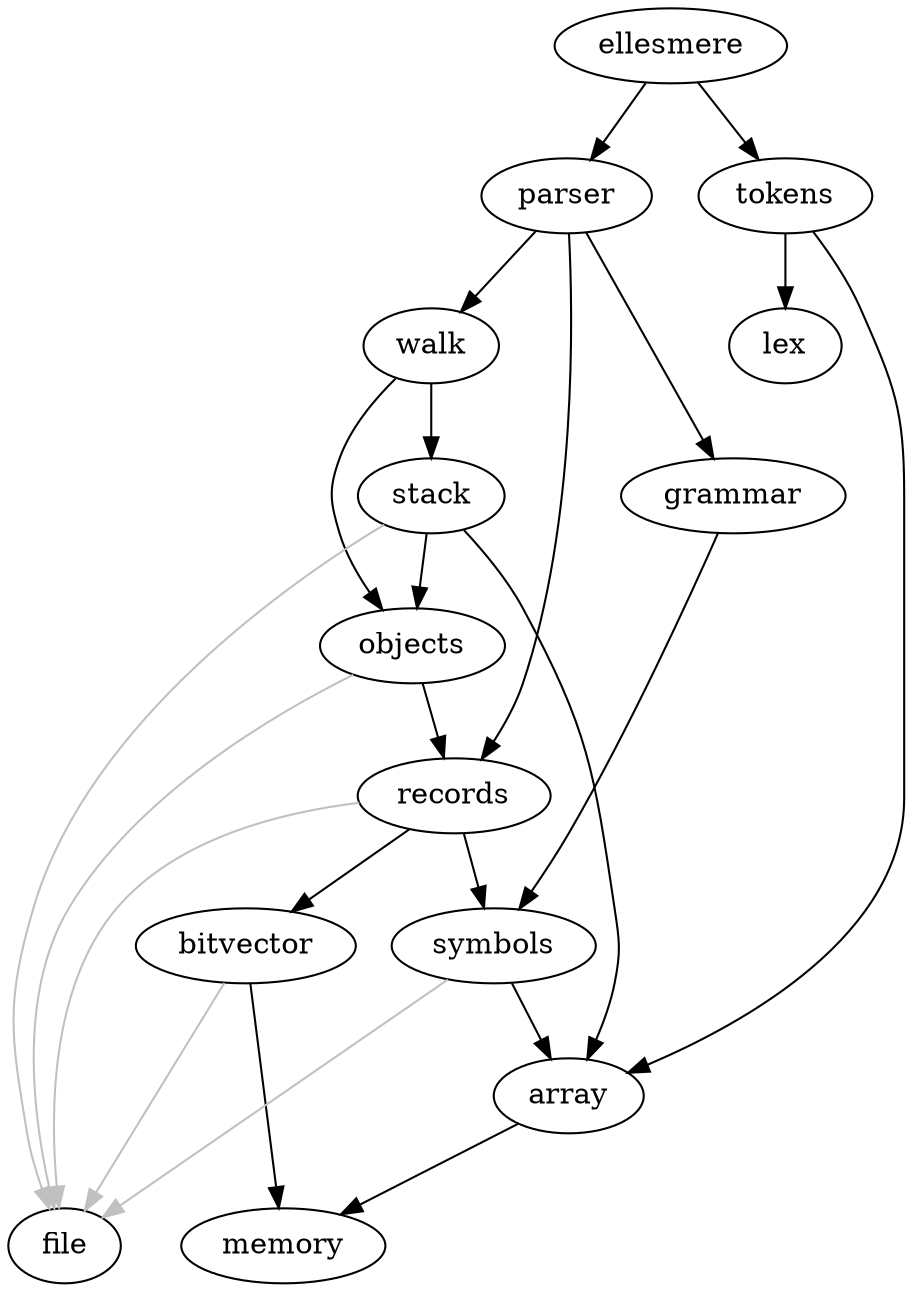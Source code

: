 
digraph "Module dependencies" {
	ellesmere [ rank=source ]
	array      -> memory
	bitvector  -> memory
	records    -> symbols
	records    -> bitvector
	objects    -> records
	parser     -> walk
	parser     -> records
	ellesmere  -> parser
	ellesmere  -> tokens
	stack      -> array
	stack      -> objects
	symbols    -> array
	tokens     -> array
	grammar    -> symbols
	parser     -> grammar
	tokens     -> lex
//	parser     -> ir
//	ir         -> objects
	walk       -> objects
	walk       -> stack

	// Bad dependencies
//	ir         -> parser  [ color=red fontcolor=red  constraint=false label="same file" ]  // This should be in its own file

	// Everything seems to depend on file
	bitvector  -> file    [ color=grey fontcolor=grey weight=0 ]
	objects    -> file    [ color=grey fontcolor=grey weight=0 ]
	records    -> file    [ color=grey fontcolor=grey weight=0 ]
	stack      -> file    [ color=grey fontcolor=grey weight=0 ]
	symbols    -> file    [ color=grey fontcolor=grey weight=0 ]
}

